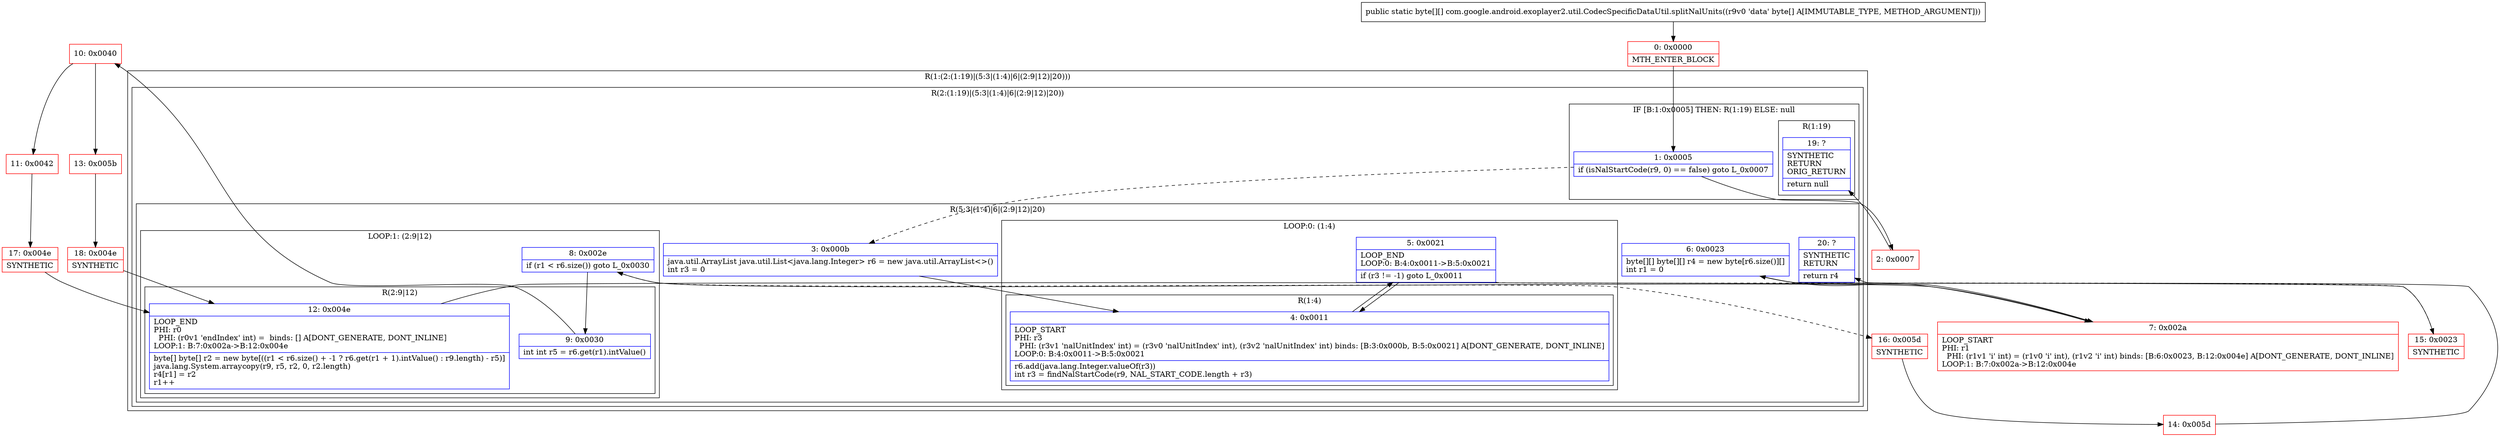 digraph "CFG forcom.google.android.exoplayer2.util.CodecSpecificDataUtil.splitNalUnits([B)[[B" {
subgraph cluster_Region_700833212 {
label = "R(1:(2:(1:19)|(5:3|(1:4)|6|(2:9|12)|20)))";
node [shape=record,color=blue];
subgraph cluster_Region_1564863318 {
label = "R(2:(1:19)|(5:3|(1:4)|6|(2:9|12)|20))";
node [shape=record,color=blue];
subgraph cluster_IfRegion_1323972806 {
label = "IF [B:1:0x0005] THEN: R(1:19) ELSE: null";
node [shape=record,color=blue];
Node_1 [shape=record,label="{1\:\ 0x0005|if (isNalStartCode(r9, 0) == false) goto L_0x0007\l}"];
subgraph cluster_Region_1484775803 {
label = "R(1:19)";
node [shape=record,color=blue];
Node_19 [shape=record,label="{19\:\ ?|SYNTHETIC\lRETURN\lORIG_RETURN\l|return null\l}"];
}
}
subgraph cluster_Region_1406907287 {
label = "R(5:3|(1:4)|6|(2:9|12)|20)";
node [shape=record,color=blue];
Node_3 [shape=record,label="{3\:\ 0x000b|java.util.ArrayList java.util.List\<java.lang.Integer\> r6 = new java.util.ArrayList\<\>()\lint r3 = 0\l}"];
subgraph cluster_LoopRegion_1352902170 {
label = "LOOP:0: (1:4)";
node [shape=record,color=blue];
Node_5 [shape=record,label="{5\:\ 0x0021|LOOP_END\lLOOP:0: B:4:0x0011\-\>B:5:0x0021\l|if (r3 != \-1) goto L_0x0011\l}"];
subgraph cluster_Region_1223703624 {
label = "R(1:4)";
node [shape=record,color=blue];
Node_4 [shape=record,label="{4\:\ 0x0011|LOOP_START\lPHI: r3 \l  PHI: (r3v1 'nalUnitIndex' int) = (r3v0 'nalUnitIndex' int), (r3v2 'nalUnitIndex' int) binds: [B:3:0x000b, B:5:0x0021] A[DONT_GENERATE, DONT_INLINE]\lLOOP:0: B:4:0x0011\-\>B:5:0x0021\l|r6.add(java.lang.Integer.valueOf(r3))\lint r3 = findNalStartCode(r9, NAL_START_CODE.length + r3)\l}"];
}
}
Node_6 [shape=record,label="{6\:\ 0x0023|byte[][] byte[][] r4 = new byte[r6.size()][]\lint r1 = 0\l}"];
subgraph cluster_LoopRegion_112924162 {
label = "LOOP:1: (2:9|12)";
node [shape=record,color=blue];
Node_8 [shape=record,label="{8\:\ 0x002e|if (r1 \< r6.size()) goto L_0x0030\l}"];
subgraph cluster_Region_1592455515 {
label = "R(2:9|12)";
node [shape=record,color=blue];
Node_9 [shape=record,label="{9\:\ 0x0030|int int r5 = r6.get(r1).intValue()\l}"];
Node_12 [shape=record,label="{12\:\ 0x004e|LOOP_END\lPHI: r0 \l  PHI: (r0v1 'endIndex' int) =  binds: [] A[DONT_GENERATE, DONT_INLINE]\lLOOP:1: B:7:0x002a\-\>B:12:0x004e\l|byte[] byte[] r2 = new byte[((r1 \< r6.size() + \-1 ? r6.get(r1 + 1).intValue() : r9.length) \- r5)]\ljava.lang.System.arraycopy(r9, r5, r2, 0, r2.length)\lr4[r1] = r2\lr1++\l}"];
}
}
Node_20 [shape=record,label="{20\:\ ?|SYNTHETIC\lRETURN\l|return r4\l}"];
}
}
}
Node_0 [shape=record,color=red,label="{0\:\ 0x0000|MTH_ENTER_BLOCK\l}"];
Node_2 [shape=record,color=red,label="{2\:\ 0x0007}"];
Node_7 [shape=record,color=red,label="{7\:\ 0x002a|LOOP_START\lPHI: r1 \l  PHI: (r1v1 'i' int) = (r1v0 'i' int), (r1v2 'i' int) binds: [B:6:0x0023, B:12:0x004e] A[DONT_GENERATE, DONT_INLINE]\lLOOP:1: B:7:0x002a\-\>B:12:0x004e\l}"];
Node_10 [shape=record,color=red,label="{10\:\ 0x0040}"];
Node_11 [shape=record,color=red,label="{11\:\ 0x0042}"];
Node_13 [shape=record,color=red,label="{13\:\ 0x005b}"];
Node_14 [shape=record,color=red,label="{14\:\ 0x005d}"];
Node_15 [shape=record,color=red,label="{15\:\ 0x0023|SYNTHETIC\l}"];
Node_16 [shape=record,color=red,label="{16\:\ 0x005d|SYNTHETIC\l}"];
Node_17 [shape=record,color=red,label="{17\:\ 0x004e|SYNTHETIC\l}"];
Node_18 [shape=record,color=red,label="{18\:\ 0x004e|SYNTHETIC\l}"];
MethodNode[shape=record,label="{public static byte[][] com.google.android.exoplayer2.util.CodecSpecificDataUtil.splitNalUnits((r9v0 'data' byte[] A[IMMUTABLE_TYPE, METHOD_ARGUMENT])) }"];
MethodNode -> Node_0;
Node_1 -> Node_2;
Node_1 -> Node_3[style=dashed];
Node_3 -> Node_4;
Node_5 -> Node_4;
Node_5 -> Node_15[style=dashed];
Node_4 -> Node_5;
Node_6 -> Node_7;
Node_8 -> Node_9;
Node_8 -> Node_16[style=dashed];
Node_9 -> Node_10;
Node_12 -> Node_7;
Node_0 -> Node_1;
Node_2 -> Node_19;
Node_7 -> Node_8;
Node_10 -> Node_11;
Node_10 -> Node_13;
Node_11 -> Node_17;
Node_13 -> Node_18;
Node_14 -> Node_20;
Node_15 -> Node_6;
Node_16 -> Node_14;
Node_17 -> Node_12;
Node_18 -> Node_12;
}

